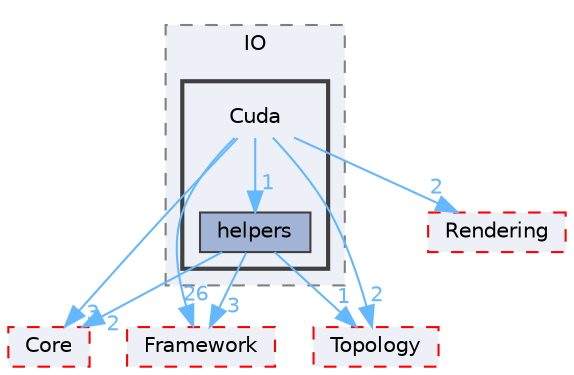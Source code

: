 digraph "D:/Peridyno/peridyno/src/IO/Cuda"
{
 // LATEX_PDF_SIZE
  bgcolor="transparent";
  edge [fontname=Helvetica,fontsize=10,labelfontname=Helvetica,labelfontsize=10];
  node [fontname=Helvetica,fontsize=10,shape=box,height=0.2,width=0.4];
  compound=true
  subgraph clusterdir_ad704191c13ee5eda64786a6ffabcfdc {
    graph [ bgcolor="#edf0f7", pencolor="grey50", label="IO", fontname=Helvetica,fontsize=10 style="filled,dashed", URL="dir_ad704191c13ee5eda64786a6ffabcfdc.html",tooltip=""]
  subgraph clusterdir_5557c3576ebd66d2fcdc252e7cd37aae {
    graph [ bgcolor="#edf0f7", pencolor="grey25", label="", fontname=Helvetica,fontsize=10 style="filled,bold", URL="dir_5557c3576ebd66d2fcdc252e7cd37aae.html",tooltip=""]
    dir_5557c3576ebd66d2fcdc252e7cd37aae [shape=plaintext, label="Cuda"];
  dir_50a8b605b8a6cca4ea533e99b82640c8 [label="helpers", fillcolor="#a2b4d6", color="grey25", style="filled", URL="dir_50a8b605b8a6cca4ea533e99b82640c8.html",tooltip=""];
  }
  }
  dir_18ab09de471ddf4a6c726bf6f36eb1c9 [label="Core", fillcolor="#edf0f7", color="red", style="filled,dashed", URL="dir_18ab09de471ddf4a6c726bf6f36eb1c9.html",tooltip=""];
  dir_72c161997c5186b0a4bbf39a44809cf4 [label="Framework", fillcolor="#edf0f7", color="red", style="filled,dashed", URL="dir_72c161997c5186b0a4bbf39a44809cf4.html",tooltip=""];
  dir_764a12c72bc3d9052d5e3ebe390f3c27 [label="Rendering", fillcolor="#edf0f7", color="red", style="filled,dashed", URL="dir_764a12c72bc3d9052d5e3ebe390f3c27.html",tooltip=""];
  dir_7ded34adb3e08c5a039f89f629ad7b33 [label="Topology", fillcolor="#edf0f7", color="red", style="filled,dashed", URL="dir_7ded34adb3e08c5a039f89f629ad7b33.html",tooltip=""];
  dir_5557c3576ebd66d2fcdc252e7cd37aae->dir_18ab09de471ddf4a6c726bf6f36eb1c9 [headlabel="3", labeldistance=1.5 headhref="dir_000018_000014.html" href="dir_000018_000014.html" color="steelblue1" fontcolor="steelblue1"];
  dir_5557c3576ebd66d2fcdc252e7cd37aae->dir_50a8b605b8a6cca4ea533e99b82640c8 [headlabel="1", labeldistance=1.5 headhref="dir_000018_000032.html" href="dir_000018_000032.html" color="steelblue1" fontcolor="steelblue1"];
  dir_5557c3576ebd66d2fcdc252e7cd37aae->dir_72c161997c5186b0a4bbf39a44809cf4 [headlabel="26", labeldistance=1.5 headhref="dir_000018_000027.html" href="dir_000018_000027.html" color="steelblue1" fontcolor="steelblue1"];
  dir_5557c3576ebd66d2fcdc252e7cd37aae->dir_764a12c72bc3d9052d5e3ebe390f3c27 [headlabel="2", labeldistance=1.5 headhref="dir_000018_000072.html" href="dir_000018_000072.html" color="steelblue1" fontcolor="steelblue1"];
  dir_5557c3576ebd66d2fcdc252e7cd37aae->dir_7ded34adb3e08c5a039f89f629ad7b33 [headlabel="2", labeldistance=1.5 headhref="dir_000018_000081.html" href="dir_000018_000081.html" color="steelblue1" fontcolor="steelblue1"];
  dir_50a8b605b8a6cca4ea533e99b82640c8->dir_18ab09de471ddf4a6c726bf6f36eb1c9 [headlabel="2", labeldistance=1.5 headhref="dir_000032_000014.html" href="dir_000032_000014.html" color="steelblue1" fontcolor="steelblue1"];
  dir_50a8b605b8a6cca4ea533e99b82640c8->dir_72c161997c5186b0a4bbf39a44809cf4 [headlabel="3", labeldistance=1.5 headhref="dir_000032_000027.html" href="dir_000032_000027.html" color="steelblue1" fontcolor="steelblue1"];
  dir_50a8b605b8a6cca4ea533e99b82640c8->dir_7ded34adb3e08c5a039f89f629ad7b33 [headlabel="1", labeldistance=1.5 headhref="dir_000032_000081.html" href="dir_000032_000081.html" color="steelblue1" fontcolor="steelblue1"];
}
